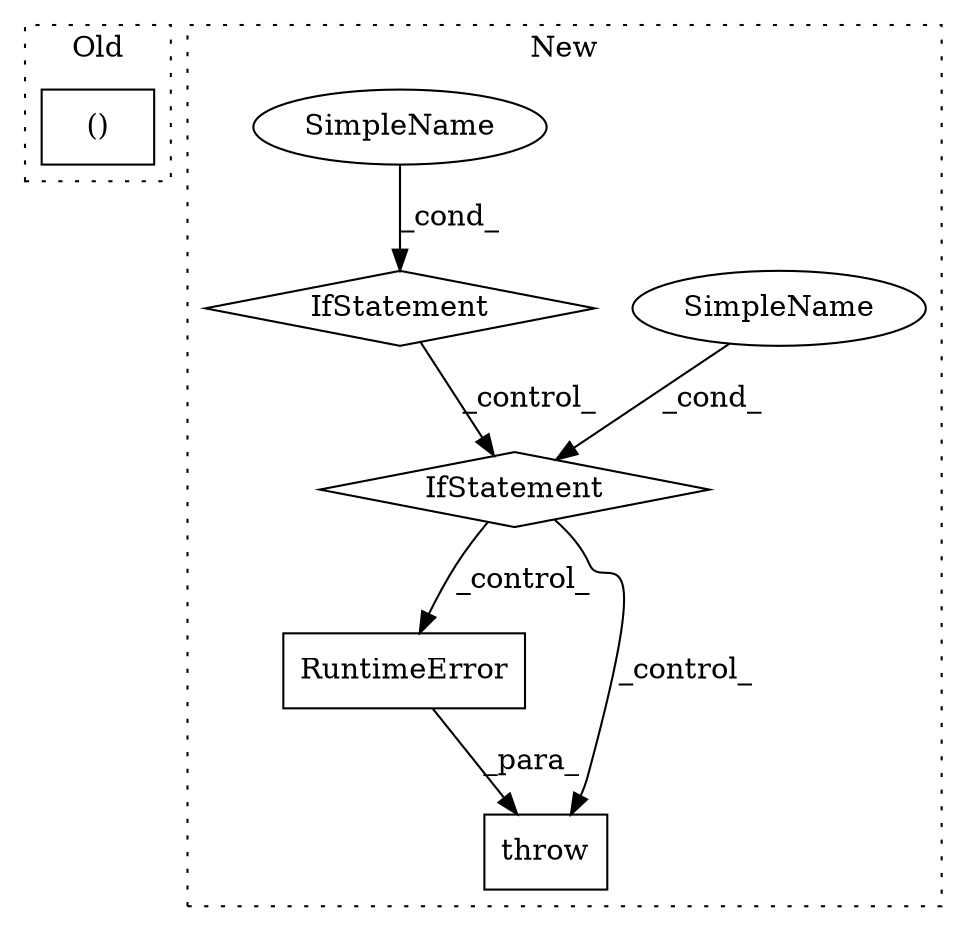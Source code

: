 digraph G {
subgraph cluster0 {
1 [label="()" a="106" s="9062" l="51" shape="box"];
label = "Old";
style="dotted";
}
subgraph cluster1 {
2 [label="RuntimeError" a="32" s="4918,4982" l="13,1" shape="box"];
3 [label="throw" a="53" s="4912" l="6" shape="box"];
4 [label="SimpleName" a="42" s="" l="" shape="ellipse"];
5 [label="IfStatement" a="25" s="4477,4515" l="4,2" shape="diamond"];
6 [label="SimpleName" a="42" s="" l="" shape="ellipse"];
7 [label="IfStatement" a="25" s="4751,4787" l="4,2" shape="diamond"];
label = "New";
style="dotted";
}
2 -> 3 [label="_para_"];
4 -> 7 [label="_cond_"];
5 -> 7 [label="_control_"];
6 -> 5 [label="_cond_"];
7 -> 2 [label="_control_"];
7 -> 3 [label="_control_"];
}